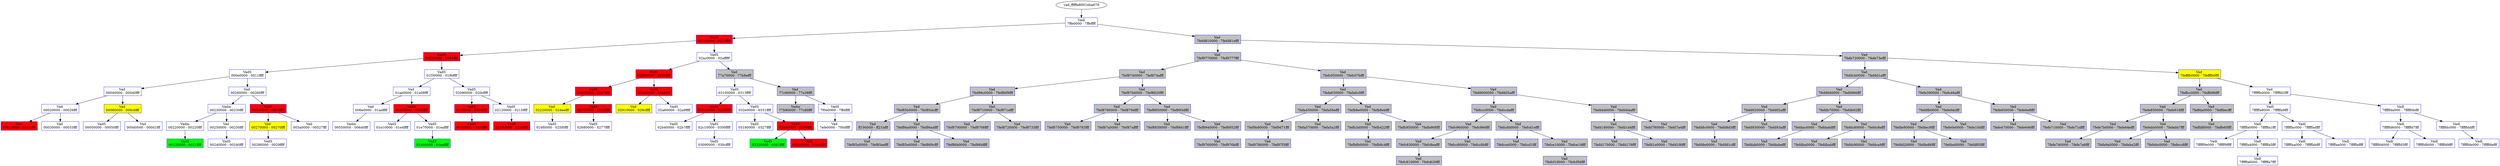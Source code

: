 /* Pid:   1208 */
digraph processtree {
graph [rankdir = "TB"];
vad_fffffa8001eba678 -> vad_fffffa8001eb9610
vad_fffffa8001eb9610 [label = "{ Vadl\n7ffe0000 - 7ffeffff }"shape = "record" color = "blue" style = "filled" fillcolor = "white"];
vad_fffffa8001eb9610 -> vad_fffffa8001ed2780
vad_fffffa8001ed2780 [label = "{ VadS\n021a0000 - 0221ffff }"shape = "record" color = "blue" style = "filled" fillcolor = "red"];
vad_fffffa8001ed2780 -> vad_fffffa8001e9ea80
vad_fffffa8001e9ea80 [label = "{ VadS\n00540000 - 0054ffff }"shape = "record" color = "blue" style = "filled" fillcolor = "red"];
vad_fffffa8001e9ea80 -> vad_fffffa8001eb9180
vad_fffffa8001eb9180 [label = "{ VadS\n000e0000 - 0011ffff }"shape = "record" color = "blue" style = "filled" fillcolor = "white"];
vad_fffffa8001eb9180 -> vad_fffffa8001eca6f0
vad_fffffa8001eca6f0 [label = "{ Vad \n00040000 - 00040fff }"shape = "record" color = "blue" style = "filled" fillcolor = "white"];
vad_fffffa8001eca6f0 -> vad_fffffa8001ecddc0
vad_fffffa8001ecddc0 [label = "{ Vad \n00020000 - 00026fff }"shape = "record" color = "blue" style = "filled" fillcolor = "white"];
vad_fffffa8001ecddc0 -> vad_fffffa8001ec98f0
vad_fffffa8001ec98f0 [label = "{ Vad \n00010000 - 0001ffff }"shape = "record" color = "blue" style = "filled" fillcolor = "red"];
vad_fffffa8001ecddc0 -> vad_fffffa8001ec7500
vad_fffffa8001ec7500 [label = "{ Vad \n00030000 - 00033fff }"shape = "record" color = "blue" style = "filled" fillcolor = "white"];
vad_fffffa8001eca6f0 -> vad_fffffa8001ecb970
vad_fffffa8001ecb970 [label = "{ Vad \n00060000 - 000c6fff }"shape = "record" color = "blue" style = "filled" fillcolor = "yellow"];
vad_fffffa8001ecb970 -> vad_fffffa8001ec2db0
vad_fffffa8001ec2db0 [label = "{ VadS\n00050000 - 00050fff }"shape = "record" color = "blue" style = "filled" fillcolor = "white"];
vad_fffffa8001ecb970 -> vad_fffffa8001ecdd30
vad_fffffa8001ecdd30 [label = "{ Vad \n000d0000 - 000d1fff }"shape = "record" color = "blue" style = "filled" fillcolor = "white"];
vad_fffffa8001eb9180 -> vad_fffffa8002094b30
vad_fffffa8002094b30 [label = "{ Vad \n00260000 - 00260fff }"shape = "record" color = "blue" style = "filled" fillcolor = "white"];
vad_fffffa8002094b30 -> vad_fffffa8001ecdac0
vad_fffffa8001ecdac0 [label = "{ Vadm\n00230000 - 00230fff }"shape = "record" color = "blue" style = "filled" fillcolor = "white"];
vad_fffffa8001ecdac0 -> vad_fffffa8001ecdc00
vad_fffffa8001ecdc00 [label = "{ Vadm\n00220000 - 00220fff }"shape = "record" color = "blue" style = "filled" fillcolor = "white"];
vad_fffffa8001ecdc00 -> vad_fffffa8001e91cd0
vad_fffffa8001e91cd0 [label = "{ VadS\n00120000 - 0021ffff }"shape = "record" color = "blue" style = "filled" fillcolor = "green"];
vad_fffffa8001ecdac0 -> vad_fffffa8002094c50
vad_fffffa8002094c50 [label = "{ Vad \n00250000 - 00250fff }"shape = "record" color = "blue" style = "filled" fillcolor = "white"];
vad_fffffa8002094c50 -> vad_fffffa8001ed9a70
vad_fffffa8001ed9a70 [label = "{ VadS\n00240000 - 00240fff }"shape = "record" color = "blue" style = "filled" fillcolor = "white"];
vad_fffffa8002094b30 -> vad_fffffa8001ec8b60
vad_fffffa8001ec8b60 [label = "{ VadS\n002a0000 - 0039ffff }"shape = "record" color = "blue" style = "filled" fillcolor = "red"];
vad_fffffa8001ec8b60 -> vad_fffffa8000d2c530
vad_fffffa8000d2c530 [label = "{ Vad \n00270000 - 00270fff }"shape = "record" color = "blue" style = "filled" fillcolor = "yellow"];
vad_fffffa8000d2c530 -> vad_fffffa800154e900
vad_fffffa800154e900 [label = "{ VadS\n00280000 - 0029ffff }"shape = "record" color = "blue" style = "filled" fillcolor = "white"];
vad_fffffa8001ec8b60 -> vad_fffffa8001eccbc0
vad_fffffa8001eccbc0 [label = "{ Vad \n003a0000 - 00527fff }"shape = "record" color = "blue" style = "filled" fillcolor = "white"];
vad_fffffa8001e9ea80 -> vad_fffffa8001eba720
vad_fffffa8001eba720 [label = "{ VadS\n01f30000 - 01f6ffff }"shape = "record" color = "blue" style = "filled" fillcolor = "white"];
vad_fffffa8001eba720 -> vad_fffffa8001ecdca0
vad_fffffa8001ecdca0 [label = "{ Vad \n01ae0000 - 01e08fff }"shape = "record" color = "blue" style = "filled" fillcolor = "white"];
vad_fffffa8001ecdca0 -> vad_fffffa8001ecde50
vad_fffffa8001ecde50 [label = "{ Vad \n006e0000 - 01adffff }"shape = "record" color = "blue" style = "filled" fillcolor = "white"];
vad_fffffa8001ecde50 -> vad_fffffa8001ecdee0
vad_fffffa8001ecdee0 [label = "{ Vadm\n00550000 - 006d0fff }"shape = "record" color = "blue" style = "filled" fillcolor = "white"];
vad_fffffa8001ecdca0 -> vad_fffffa8001ed1b60
vad_fffffa8001ed1b60 [label = "{ VadS\n01e50000 - 01e5ffff }"shape = "record" color = "blue" style = "filled" fillcolor = "red"];
vad_fffffa8001ed1b60 -> vad_fffffa8001c7e4b0
vad_fffffa8001c7e4b0 [label = "{ VadS\n01e10000 - 01e4ffff }"shape = "record" color = "blue" style = "filled" fillcolor = "white"];
vad_fffffa8001ed1b60 -> vad_fffffa8001446960
vad_fffffa8001446960 [label = "{ VadS\n01e70000 - 01eaffff }"shape = "record" color = "blue" style = "filled" fillcolor = "white"];
vad_fffffa8001446960 -> vad_fffffa8000d23b10
vad_fffffa8000d23b10 [label = "{ VadS\n01eb0000 - 01eeffff }"shape = "record" color = "blue" style = "filled" fillcolor = "green"];
vad_fffffa8001eba720 -> vad_fffffa8001ed9520
vad_fffffa8001ed9520 [label = "{ VadS\n02090000 - 020cffff }"shape = "record" color = "blue" style = "filled" fillcolor = "white"];
vad_fffffa8001ed9520 -> vad_fffffa8001ecd0d0
vad_fffffa8001ecd0d0 [label = "{ VadS\n01ff0000 - 0206ffff }"shape = "record" color = "blue" style = "filled" fillcolor = "red"];
vad_fffffa8001ecd0d0 -> vad_fffffa8001fb9a00
vad_fffffa8001fb9a00 [label = "{ VadS\n01fd0000 - 01fdffff }"shape = "record" color = "blue" style = "filled" fillcolor = "red"];
vad_fffffa8001ed9520 -> vad_fffffa8001c6a360
vad_fffffa8001c6a360 [label = "{ VadS\n02120000 - 0215ffff }"shape = "record" color = "blue" style = "filled" fillcolor = "white"];
vad_fffffa8001c6a360 -> vad_fffffa80020ae7e0
vad_fffffa80020ae7e0 [label = "{ VadS\n02180000 - 0218ffff }"shape = "record" color = "blue" style = "filled" fillcolor = "red"];
vad_fffffa8001ed2780 -> vad_fffffa8001c696a0
vad_fffffa8001c696a0 [label = "{ VadS\n02ac0000 - 02afffff }"shape = "record" color = "blue" style = "filled" fillcolor = "white"];
vad_fffffa8001c696a0 -> vad_fffffa800209d1e0
vad_fffffa800209d1e0 [label = "{ VadS\n02890000 - 0290ffff }"shape = "record" color = "blue" style = "filled" fillcolor = "red"];
vad_fffffa800209d1e0 -> vad_fffffa8001f63590
vad_fffffa8001f63590 [label = "{ VadS\n02600000 - 0267ffff }"shape = "record" color = "blue" style = "filled" fillcolor = "red"];
vad_fffffa8001f63590 -> vad_fffffa80020942c0
vad_fffffa80020942c0 [label = "{ Vad \n02220000 - 024eefff }"shape = "record" color = "blue" style = "filled" fillcolor = "yellow"];
vad_fffffa80020942c0 -> vad_fffffa8002047170
vad_fffffa8002047170 [label = "{ VadS\n024f0000 - 025f0fff }"shape = "record" color = "blue" style = "filled" fillcolor = "white"];
vad_fffffa8001f63590 -> vad_fffffa8001e020d0
vad_fffffa8001e020d0 [label = "{ VadS\n027b0000 - 0282ffff }"shape = "record" color = "blue" style = "filled" fillcolor = "red"];
vad_fffffa8001e020d0 -> vad_fffffa80013bb5f0
vad_fffffa80013bb5f0 [label = "{ VadS\n02680000 - 0277ffff }"shape = "record" color = "blue" style = "filled" fillcolor = "white"];
vad_fffffa800209d1e0 -> vad_fffffa80020431e0
vad_fffffa80020431e0 [label = "{ VadS\n029d0000 - 02a4ffff }"shape = "record" color = "blue" style = "filled" fillcolor = "red"];
vad_fffffa80020431e0 -> vad_fffffa8000d2c710
vad_fffffa8000d2c710 [label = "{ Vad \n02910000 - 029cffff }"shape = "record" color = "blue" style = "filled" fillcolor = "yellow"];
vad_fffffa80020431e0 -> vad_fffffa800210f830
vad_fffffa800210f830 [label = "{ VadS\n02a60000 - 02a9ffff }"shape = "record" color = "blue" style = "filled" fillcolor = "white"];
vad_fffffa8001c696a0 -> vad_fffffa8001ec4630
vad_fffffa8001ec4630 [label = "{ Vad \n77a70000 - 77b8efff }"shape = "record" color = "blue" style = "filled" fillcolor = "gray"];
vad_fffffa8001ec4630 -> vad_fffffa8001c6c7e0
vad_fffffa8001c6c7e0 [label = "{ VadS\n03100000 - 0313ffff }"shape = "record" color = "blue" style = "filled" fillcolor = "white"];
vad_fffffa8001c6c7e0 -> vad_fffffa8001cb31e0
vad_fffffa8001cb31e0 [label = "{ VadS\n02b90000 - 02c0ffff }"shape = "record" color = "blue" style = "filled" fillcolor = "red"];
vad_fffffa8001cb31e0 -> vad_fffffa8001c6b520
vad_fffffa8001c6b520 [label = "{ VadS\n02b40000 - 02b7ffff }"shape = "record" color = "blue" style = "filled" fillcolor = "white"];
vad_fffffa8001cb31e0 -> vad_fffffa8001d00cf0
vad_fffffa8001d00cf0 [label = "{ VadS\n02c10000 - 0300ffff }"shape = "record" color = "blue" style = "filled" fillcolor = "white"];
vad_fffffa8001d00cf0 -> vad_fffffa8002176840
vad_fffffa8002176840 [label = "{ VadS\n03090000 - 030cffff }"shape = "record" color = "blue" style = "filled" fillcolor = "white"];
vad_fffffa8001c6c7e0 -> vad_fffffa8000d30510
vad_fffffa8000d30510 [label = "{ VadS\n032e0000 - 0331ffff }"shape = "record" color = "blue" style = "filled" fillcolor = "white"];
vad_fffffa8000d30510 -> vad_fffffa8001cbe5d0
vad_fffffa8001cbe5d0 [label = "{ VadS\n03180000 - 0327ffff }"shape = "record" color = "blue" style = "filled" fillcolor = "white"];
vad_fffffa8000d30510 -> vad_fffffa800216a160
vad_fffffa800216a160 [label = "{ VadS\n03440000 - 0344ffff }"shape = "record" color = "blue" style = "filled" fillcolor = "red"];
vad_fffffa800216a160 -> vad_fffffa8001d07590
vad_fffffa8001d07590 [label = "{ VadS\n03320000 - 0341ffff }"shape = "record" color = "blue" style = "filled" fillcolor = "green"];
vad_fffffa800216a160 -> vad_fffffa800216b160
vad_fffffa800216b160 [label = "{ VadS\n03640000 - 0364ffff }"shape = "record" color = "blue" style = "filled" fillcolor = "red"];
vad_fffffa8001ec4630 -> vad_fffffa8001eb9580
vad_fffffa8001eb9580 [label = "{ Vad \n77c90000 - 77e38fff }"shape = "record" color = "blue" style = "filled" fillcolor = "gray"];
vad_fffffa8001eb9580 -> vad_fffffa8001ecdb60
vad_fffffa8001ecdb60 [label = "{ Vadm\n77b90000 - 77c89fff }"shape = "record" color = "blue" style = "filled" fillcolor = "gray"];
vad_fffffa8001eb9580 -> vad_fffffa8001eb9ac0
vad_fffffa8001eb9ac0 [label = "{ VadS\n7f0e0000 - 7ffdffff }"shape = "record" color = "blue" style = "filled" fillcolor = "white"];
vad_fffffa8001eb9ac0 -> vad_fffffa8001ecba00
vad_fffffa8001ecba00 [label = "{ Vad \n7efe0000 - 7f0dffff }"shape = "record" color = "blue" style = "filled" fillcolor = "white"];
vad_fffffa8001eb9610 -> vad_fffffa8001ece090
vad_fffffa8001ece090 [label = "{ Vad \n7fefd810000 - 7fefd81efff }"shape = "record" color = "blue" style = "filled" fillcolor = "gray"];
vad_fffffa8001ece090 -> vad_fffffa8001c90d10
vad_fffffa8001c90d10 [label = "{ Vad \n7fef9770000 - 7fef9777fff }"shape = "record" color = "blue" style = "filled" fillcolor = "gray"];
vad_fffffa8001c90d10 -> vad_fffffa8000d2a0b0
vad_fffffa8000d2a0b0 [label = "{ Vad \n7fef8740000 - 7fef874afff }"shape = "record" color = "blue" style = "filled" fillcolor = "gray"];
vad_fffffa8000d2a0b0 -> vad_fffffa8000d2e7c0
vad_fffffa8000d2e7c0 [label = "{ Vad \n7fef86c0000 - 7fef86f9fff }"shape = "record" color = "blue" style = "filled" fillcolor = "gray"];
vad_fffffa8000d2e7c0 -> vad_fffffa8000d36890
vad_fffffa8000d36890 [label = "{ Vad \n7fef85b0000 - 7fef85dcfff }"shape = "record" color = "blue" style = "filled" fillcolor = "gray"];
vad_fffffa8000d36890 -> vad_fffffa8001ec0090
vad_fffffa8001ec0090 [label = "{ Vad \nff190000 - ff21bfff }"shape = "record" color = "blue" style = "filled" fillcolor = "gray"];
vad_fffffa8001ec0090 -> vad_fffffa8000d24290
vad_fffffa8000d24290 [label = "{ Vad \n7fef85a0000 - 7fef85aefff }"shape = "record" color = "blue" style = "filled" fillcolor = "gray"];
vad_fffffa8000d36890 -> vad_fffffa8000d33b90
vad_fffffa8000d33b90 [label = "{ Vad \n7fef86a0000 - 7fef86adfff }"shape = "record" color = "blue" style = "filled" fillcolor = "gray"];
vad_fffffa8000d33b90 -> vad_fffffa8000d34230
vad_fffffa8000d34230 [label = "{ Vad \n7fef85e0000 - 7fef869cfff }"shape = "record" color = "blue" style = "filled" fillcolor = "gray"];
vad_fffffa8000d33b90 -> vad_fffffa8000d30a00
vad_fffffa8000d30a00 [label = "{ Vad \n7fef86b0000 - 7fef86bffff }"shape = "record" color = "blue" style = "filled" fillcolor = "gray"];
vad_fffffa8000d2e7c0 -> vad_fffffa8000d2c120
vad_fffffa8000d2c120 [label = "{ Vad \n7fef8710000 - 7fef871efff }"shape = "record" color = "blue" style = "filled" fillcolor = "gray"];
vad_fffffa8000d2c120 -> vad_fffffa8000d2d220
vad_fffffa8000d2d220 [label = "{ Vad \n7fef8700000 - 7fef8706fff }"shape = "record" color = "blue" style = "filled" fillcolor = "gray"];
vad_fffffa8000d2c120 -> vad_fffffa8000d2ba40
vad_fffffa8000d2ba40 [label = "{ Vad \n7fef8720000 - 7fef8733fff }"shape = "record" color = "blue" style = "filled" fillcolor = "gray"];
vad_fffffa8000d2a0b0 -> vad_fffffa8002094f80
vad_fffffa8002094f80 [label = "{ Vad \n7fef87b0000 - 7fef8820fff }"shape = "record" color = "blue" style = "filled" fillcolor = "gray"];
vad_fffffa8002094f80 -> vad_fffffa8000d2a010
vad_fffffa8000d2a010 [label = "{ Vad \n7fef8790000 - 7fef879dfff }"shape = "record" color = "blue" style = "filled" fillcolor = "gray"];
vad_fffffa8000d2a010 -> vad_fffffa8000d2a460
vad_fffffa8000d2a460 [label = "{ Vad \n7fef8750000 - 7fef8783fff }"shape = "record" color = "blue" style = "filled" fillcolor = "gray"];
vad_fffffa8000d2a010 -> vad_fffffa8000d28ba0
vad_fffffa8000d28ba0 [label = "{ Vad \n7fef87a0000 - 7fef87affff }"shape = "record" color = "blue" style = "filled" fillcolor = "gray"];
vad_fffffa8002094f80 -> vad_fffffa80020472b0
vad_fffffa80020472b0 [label = "{ Vad \n7fef8850000 - 7fef893dfff }"shape = "record" color = "blue" style = "filled" fillcolor = "gray"];
vad_fffffa80020472b0 -> vad_fffffa8000d27450
vad_fffffa8000d27450 [label = "{ Vad \n7fef8830000 - 7fef8841fff }"shape = "record" color = "blue" style = "filled" fillcolor = "gray"];
vad_fffffa80020472b0 -> vad_fffffa8002092860
vad_fffffa8002092860 [label = "{ Vad \n7fef8940000 - 7fef8952fff }"shape = "record" color = "blue" style = "filled" fillcolor = "gray"];
vad_fffffa8002092860 -> vad_fffffa8001cc0e40
vad_fffffa8001cc0e40 [label = "{ Vad \n7fef9760000 - 7fef976bfff }"shape = "record" color = "blue" style = "filled" fillcolor = "gray"];
vad_fffffa8001c90d10 -> vad_fffffa8001ec07d0
vad_fffffa8001ec07d0 [label = "{ Vad \n7fefc050000 - 7fefc07bfff }"shape = "record" color = "blue" style = "filled" fillcolor = "gray"];
vad_fffffa8001ec07d0 -> vad_fffffa8000d2e730
vad_fffffa8000d2e730 [label = "{ Vad \n7fefa630000 - 7fefa6c0fff }"shape = "record" color = "blue" style = "filled" fillcolor = "gray"];
vad_fffffa8000d2e730 -> vad_fffffa8000d2e6a0
vad_fffffa8000d2e6a0 [label = "{ Vad \n7fefa450000 - 7fefa56efff }"shape = "record" color = "blue" style = "filled" fillcolor = "gray"];
vad_fffffa8000d2e6a0 -> vad_fffffa8000d2c9b0
vad_fffffa8000d2c9b0 [label = "{ Vad \n7fef9b80000 - 7fef9d71fff }"shape = "record" color = "blue" style = "filled" fillcolor = "gray"];
vad_fffffa8000d2c9b0 -> vad_fffffa8000d37800
vad_fffffa8000d37800 [label = "{ Vad \n7fef9780000 - 7fef97f3fff }"shape = "record" color = "blue" style = "filled" fillcolor = "gray"];
vad_fffffa8000d2e6a0 -> vad_fffffa8000d2f580
vad_fffffa8000d2f580 [label = "{ Vad \n7fefa570000 - 7fefa5a2fff }"shape = "record" color = "blue" style = "filled" fillcolor = "gray"];
vad_fffffa8000d2e730 -> vad_fffffa8000d33650
vad_fffffa8000d33650 [label = "{ Vad \n7fefb8e0000 - 7fefb8ebfff }"shape = "record" color = "blue" style = "filled" fillcolor = "gray"];
vad_fffffa8000d33650 -> vad_fffffa8001f5f320
vad_fffffa8001f5f320 [label = "{ Vad \n7fefb3d0000 - 7fefb422fff }"shape = "record" color = "blue" style = "filled" fillcolor = "gray"];
vad_fffffa8001f5f320 -> vad_fffffa8000d37c60
vad_fffffa8000d37c60 [label = "{ Vad \n7fefb8b0000 - 7fefb8c4fff }"shape = "record" color = "blue" style = "filled" fillcolor = "gray"];
vad_fffffa8000d33650 -> vad_fffffa80020927d0
vad_fffffa80020927d0 [label = "{ Vad \n7fefb950000 - 7fefb968fff }"shape = "record" color = "blue" style = "filled" fillcolor = "gray"];
vad_fffffa8001ec07d0 -> vad_fffffa8001eccf80
vad_fffffa8001eccf80 [label = "{ Vad \n7fefd000000 - 7fefd05afff }"shape = "record" color = "blue" style = "filled" fillcolor = "gray"];
vad_fffffa8001eccf80 -> vad_fffffa8000d336e0
vad_fffffa8000d336e0 [label = "{ Vad \n7fefccc0000 - 7fefccdafff }"shape = "record" color = "blue" style = "filled" fillcolor = "gray"];
vad_fffffa8000d336e0 -> vad_fffffa8001fd8650
vad_fffffa8001fd8650 [label = "{ Vad \n7fefc960000 - 7fefc966fff }"shape = "record" color = "blue" style = "filled" fillcolor = "gray"];
vad_fffffa8001fd8650 -> vad_fffffa8000d2e610
vad_fffffa8000d2e610 [label = "{ Vad \n7fefc830000 - 7fefc8eafff }"shape = "record" color = "blue" style = "filled" fillcolor = "gray"];
vad_fffffa8000d2e610 -> vad_fffffa8001e027f0
vad_fffffa8001e027f0 [label = "{ Vad \n7fefc810000 - 7fefc820fff }"shape = "record" color = "blue" style = "filled" fillcolor = "gray"];
vad_fffffa8001fd8650 -> vad_fffffa8000d2e580
vad_fffffa8000d2e580 [label = "{ Vad \n7fefcc80000 - 7fefcc8bfff }"shape = "record" color = "blue" style = "filled" fillcolor = "gray"];
vad_fffffa8000d336e0 -> vad_fffffa8000d36bb0
vad_fffffa8000d36bb0 [label = "{ Vad \n7fefcd00000 - 7fefcd1efff }"shape = "record" color = "blue" style = "filled" fillcolor = "gray"];
vad_fffffa8000d36bb0 -> vad_fffffa8000d36c40
vad_fffffa8000d36c40 [label = "{ Vad \n7fefcce0000 - 7fefccf1fff }"shape = "record" color = "blue" style = "filled" fillcolor = "gray"];
vad_fffffa8000d36bb0 -> vad_fffffa8001ed9c40
vad_fffffa8001ed9c40 [label = "{ Vad \n7fefce10000 - 7fefce19fff }"shape = "record" color = "blue" style = "filled" fillcolor = "gray"];
vad_fffffa8001ed9c40 -> vad_fffffa8001f3ca30
vad_fffffa8001f3ca30 [label = "{ Vad \n7fefcf10000 - 7fefcf56fff }"shape = "record" color = "blue" style = "filled" fillcolor = "gray"];
vad_fffffa8001eccf80 -> vad_fffffa8001ed2dc0
vad_fffffa8001ed2dc0 [label = "{ Vad \n7fefd4d0000 - 7fefd4dafff }"shape = "record" color = "blue" style = "filled" fillcolor = "gray"];
vad_fffffa8001ed2dc0 -> vad_fffffa8001f7b190
vad_fffffa8001f7b190 [label = "{ Vad \n7fefd180000 - 7fefd1d4fff }"shape = "record" color = "blue" style = "filled" fillcolor = "gray"];
vad_fffffa8001f7b190 -> vad_fffffa8001fffba0
vad_fffffa8001fffba0 [label = "{ Vad \n7fefd170000 - 7fefd176fff }"shape = "record" color = "blue" style = "filled" fillcolor = "gray"];
vad_fffffa8001f7b190 -> vad_fffffa8001cbe6b0
vad_fffffa8001cbe6b0 [label = "{ Vad \n7fefd1e0000 - 7fefd1f6fff }"shape = "record" color = "blue" style = "filled" fillcolor = "gray"];
vad_fffffa8001ed2dc0 -> vad_fffffa8001ed5490
vad_fffffa8001ed5490 [label = "{ Vad \n7fefd780000 - 7fefd7a4fff }"shape = "record" color = "blue" style = "filled" fillcolor = "gray"];
vad_fffffa8001ece090 -> vad_fffffa8001eccce0
vad_fffffa8001eccce0 [label = "{ Vad \n7fefe720000 - 7fefe73efff }"shape = "record" color = "blue" style = "filled" fillcolor = "gray"];
vad_fffffa8001eccce0 -> vad_fffffa8001ec9980
vad_fffffa8001ec9980 [label = "{ Vad \n7fefdcb0000 - 7fefdd1afff }"shape = "record" color = "blue" style = "filled" fillcolor = "gray"];
vad_fffffa8001ec9980 -> vad_fffffa8001c9c170
vad_fffffa8001c9c170 [label = "{ Vad \n7fefd940000 - 7fefd966fff }"shape = "record" color = "blue" style = "filled" fillcolor = "gray"];
vad_fffffa8001c9c170 -> vad_fffffa8001ed6770
vad_fffffa8001ed6770 [label = "{ Vad \n7fefd920000 - 7fefd92afff }"shape = "record" color = "blue" style = "filled" fillcolor = "gray"];
vad_fffffa8001ed6770 -> vad_fffffa8001ed8f80
vad_fffffa8001ed8f80 [label = "{ Vad \n7fefd8c0000 - 7fefd8d3fff }"shape = "record" color = "blue" style = "filled" fillcolor = "gray"];
vad_fffffa8001ed8f80 -> vad_fffffa8001f5f290
vad_fffffa8001f5f290 [label = "{ Vad \n7fefd8e0000 - 7fefd91cfff }"shape = "record" color = "blue" style = "filled" fillcolor = "gray"];
vad_fffffa8001ed6770 -> vad_fffffa800203e6f0
vad_fffffa800203e6f0 [label = "{ Vad \n7fefd930000 - 7fefd93afff }"shape = "record" color = "blue" style = "filled" fillcolor = "gray"];
vad_fffffa8001c9c170 -> vad_fffffa8001c7c880
vad_fffffa8001c7c880 [label = "{ Vad \n7fefdb70000 - 7fefdb92fff }"shape = "record" color = "blue" style = "filled" fillcolor = "gray"];
vad_fffffa8001c7c880 -> vad_fffffa8000d33b00
vad_fffffa8000d33b00 [label = "{ Vad \n7fefdac0000 - 7fefdaddfff }"shape = "record" color = "blue" style = "filled" fillcolor = "gray"];
vad_fffffa8000d33b00 -> vad_fffffa8000d33a70
vad_fffffa8000d33a70 [label = "{ Vad \n7fefdab0000 - 7fefdabefff }"shape = "record" color = "blue" style = "filled" fillcolor = "gray"];
vad_fffffa8001c7c880 -> vad_fffffa800210fc40
vad_fffffa800210fc40 [label = "{ Vad \n7fefdc80000 - 7fefdc8efff }"shape = "record" color = "blue" style = "filled" fillcolor = "gray"];
vad_fffffa800210fc40 -> vad_fffffa8001cb2950
vad_fffffa8001cb2950 [label = "{ Vad \n7fefdba0000 - 7fefdbabfff }"shape = "record" color = "blue" style = "filled" fillcolor = "gray"];
vad_fffffa800210fc40 -> vad_fffffa8001ecb580
vad_fffffa8001ecb580 [label = "{ Vad \n7fefdc90000 - 7fefdca9fff }"shape = "record" color = "blue" style = "filled" fillcolor = "gray"];
vad_fffffa8001ec9980 -> vad_fffffa8001ecb820
vad_fffffa8001ecb820 [label = "{ Vad \n7fefe390000 - 7fefe46afff }"shape = "record" color = "blue" style = "filled" fillcolor = "gray"];
vad_fffffa8001ecb820 -> vad_fffffa8001ec2c10
vad_fffffa8001ec2c10 [label = "{ Vad \n7fefdfb0000 - 7fefe0dcfff }"shape = "record" color = "blue" style = "filled" fillcolor = "gray"];
vad_fffffa8001ec2c10 -> vad_fffffa800210fd60
vad_fffffa800210fd60 [label = "{ Vad \n7fefde90000 - 7fefdec9fff }"shape = "record" color = "blue" style = "filled" fillcolor = "gray"];
vad_fffffa800210fd60 -> vad_fffffa800210fcd0
vad_fffffa800210fcd0 [label = "{ Vad \n7fefdd20000 - 7fefde86fff }"shape = "record" color = "blue" style = "filled" fillcolor = "gray"];
vad_fffffa800210fd60 -> vad_fffffa8001e91910
vad_fffffa8001e91910 [label = "{ Vad \n7fefded0000 - 7fefdf05fff }"shape = "record" color = "blue" style = "filled" fillcolor = "gray"];
vad_fffffa8001ec2c10 -> vad_fffffa8001ecc230
vad_fffffa8001ecc230 [label = "{ Vad \n7fefe0e0000 - 7fefe10dfff }"shape = "record" color = "blue" style = "filled" fillcolor = "gray"];
vad_fffffa8001ecb820 -> vad_fffffa8002094bc0
vad_fffffa8002094bc0 [label = "{ Vad \n7fefe650000 - 7fefe6e8fff }"shape = "record" color = "blue" style = "filled" fillcolor = "gray"];
vad_fffffa8002094bc0 -> vad_fffffa8001e919a0
vad_fffffa8001e919a0 [label = "{ Vad \n7fefe470000 - 7fefe646fff }"shape = "record" color = "blue" style = "filled" fillcolor = "gray"];
vad_fffffa8002094bc0 -> vad_fffffa8001e947a0
vad_fffffa8001e947a0 [label = "{ Vad \n7fefe710000 - 7fefe71dfff }"shape = "record" color = "blue" style = "filled" fillcolor = "gray"];
vad_fffffa8001eccce0 -> vad_fffffa8001ec2b30
vad_fffffa8001ec2b30 [label = "{ Vad \n7fefffb0000 - 7fefffb0fff }"shape = "record" color = "blue" style = "filled" fillcolor = "yellow"];
vad_fffffa8001ec2b30 -> vad_fffffa8001ecb790
vad_fffffa8001ecb790 [label = "{ Vad \n7feffcc0000 - 7feffd96fff }"shape = "record" color = "blue" style = "filled" fillcolor = "gray"];
vad_fffffa8001ecb790 -> vad_fffffa8001ec0860
vad_fffffa8001ec0860 [label = "{ Vad \n7fefe850000 - 7fefe918fff }"shape = "record" color = "blue" style = "filled" fillcolor = "gray"];
vad_fffffa8001ec0860 -> vad_fffffa8001ecb1b0
vad_fffffa8001ecb1b0 [label = "{ Vad \n7fefe7b0000 - 7fefe84efff }"shape = "record" color = "blue" style = "filled" fillcolor = "gray"];
vad_fffffa8001ecb1b0 -> vad_fffffa8001ec9d80
vad_fffffa8001ec9d80 [label = "{ Vad \n7fefe740000 - 7fefe7a6fff }"shape = "record" color = "blue" style = "filled" fillcolor = "gray"];
vad_fffffa8001ec0860 -> vad_fffffa8001eccc50
vad_fffffa8001eccc50 [label = "{ Vad \n7fefebb0000 - 7fefebb7fff }"shape = "record" color = "blue" style = "filled" fillcolor = "gray"];
vad_fffffa8001eccc50 -> vad_fffffa8001ecb610
vad_fffffa8001ecb610 [label = "{ Vad \n7fefe9a0000 - 7fefeba2fff }"shape = "record" color = "blue" style = "filled" fillcolor = "gray"];
vad_fffffa8001eccc50 -> vad_fffffa8001ecc1a0
vad_fffffa8001ecc1a0 [label = "{ Vad \n7fefebc0000 - 7fefecc8fff }"shape = "record" color = "blue" style = "filled" fillcolor = "gray"];
vad_fffffa8001ecb790 -> vad_fffffa8001eccef0
vad_fffffa8001eccef0 [label = "{ Vad \n7feffda0000 - 7feffdecfff }"shape = "record" color = "blue" style = "filled" fillcolor = "gray"];
vad_fffffa8001eccef0 -> vad_fffffa8000d2c920
vad_fffffa8000d2c920 [label = "{ Vad \n7feffdf0000 - 7feffe60fff }"shape = "record" color = "blue" style = "filled" fillcolor = "gray"];
vad_fffffa8001ec2b30 -> vad_fffffa8001ebaaa0
vad_fffffa8001ebaaa0 [label = "{ Vad \n7fffffb0000 - 7fffffd2fff }"shape = "record" color = "blue" style = "filled" fillcolor = "white"];
vad_fffffa8001ebaaa0 -> vad_fffffa8001d120b0
vad_fffffa8001d120b0 [label = "{ Vadl\n7fffffa8000 - 7fffffa9fff }"shape = "record" color = "blue" style = "filled" fillcolor = "white"];
vad_fffffa8001d120b0 -> vad_fffffa8000d32d70
vad_fffffa8000d32d70 [label = "{ Vadl\n7fffffa0000 - 7fffffa1fff }"shape = "record" color = "blue" style = "filled" fillcolor = "white"];
vad_fffffa8000d32d70 -> vad_fffffa8000d344e0
vad_fffffa8000d344e0 [label = "{ Vadl\n7fffff9e000 - 7fffff9ffff }"shape = "record" color = "blue" style = "filled" fillcolor = "white"];
vad_fffffa8000d32d70 -> vad_fffffa8000d316f0
vad_fffffa8000d316f0 [label = "{ Vadl\n7fffffa4000 - 7fffffa5fff }"shape = "record" color = "blue" style = "filled" fillcolor = "white"];
vad_fffffa8000d316f0 -> vad_fffffa8000d30560
vad_fffffa8000d30560 [label = "{ Vadl\n7fffffa6000 - 7fffffa7fff }"shape = "record" color = "blue" style = "filled" fillcolor = "white"];
vad_fffffa8001d120b0 -> vad_fffffa80020661d0
vad_fffffa80020661d0 [label = "{ Vadl\n7fffffac000 - 7fffffadfff }"shape = "record" color = "blue" style = "filled" fillcolor = "white"];
vad_fffffa80020661d0 -> vad_fffffa8002007180
vad_fffffa8002007180 [label = "{ Vadl\n7fffffaa000 - 7fffffabfff }"shape = "record" color = "blue" style = "filled" fillcolor = "white"];
vad_fffffa80020661d0 -> vad_fffffa8001ed9480
vad_fffffa8001ed9480 [label = "{ Vadl\n7fffffae000 - 7fffffaffff }"shape = "record" color = "blue" style = "filled" fillcolor = "white"];
vad_fffffa8001ebaaa0 -> vad_fffffa8000e9d330
vad_fffffa8000e9d330 [label = "{ Vadl\n7fffffda000 - 7fffffdbfff }"shape = "record" color = "blue" style = "filled" fillcolor = "white"];
vad_fffffa8000e9d330 -> vad_fffffa8001ed2350
vad_fffffa8001ed2350 [label = "{ Vadl\n7fffffd6000 - 7fffffd7fff }"shape = "record" color = "blue" style = "filled" fillcolor = "white"];
vad_fffffa8001ed2350 -> vad_fffffa8001ed5280
vad_fffffa8001ed5280 [label = "{ Vadl\n7fffffd4000 - 7fffffd5fff }"shape = "record" color = "blue" style = "filled" fillcolor = "white"];
vad_fffffa8001ed2350 -> vad_fffffa8001f29250
vad_fffffa8001f29250 [label = "{ Vadl\n7fffffd8000 - 7fffffd9fff }"shape = "record" color = "blue" style = "filled" fillcolor = "white"];
vad_fffffa8000e9d330 -> vad_fffffa8001ec2590
vad_fffffa8001ec2590 [label = "{ Vadl\n7fffffdc000 - 7fffffddfff }"shape = "record" color = "blue" style = "filled" fillcolor = "white"];
vad_fffffa8001ec2590 -> vad_fffffa8001ebaa00
vad_fffffa8001ebaa00 [label = "{ Vadl\n7fffffde000 - 7fffffdefff }"shape = "record" color = "blue" style = "filled" fillcolor = "white"];
}
